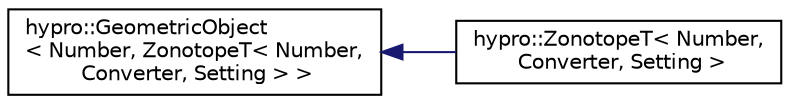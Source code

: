 digraph "Graphical Class Hierarchy"
{
  edge [fontname="Helvetica",fontsize="10",labelfontname="Helvetica",labelfontsize="10"];
  node [fontname="Helvetica",fontsize="10",shape=record];
  rankdir="LR";
  Node1 [label="hypro::GeometricObject\l\< Number, ZonotopeT\< Number,\l Converter, Setting \> \>",height=0.2,width=0.4,color="black", fillcolor="white", style="filled",URL="$classhypro_1_1GeometricObject.html"];
  Node1 -> Node2 [dir="back",color="midnightblue",fontsize="10",style="solid",fontname="Helvetica"];
  Node2 [label="hypro::ZonotopeT\< Number,\l Converter, Setting \>",height=0.2,width=0.4,color="black", fillcolor="white", style="filled",URL="$classhypro_1_1ZonotopeT.html",tooltip="Class for Zonotopes. "];
}
